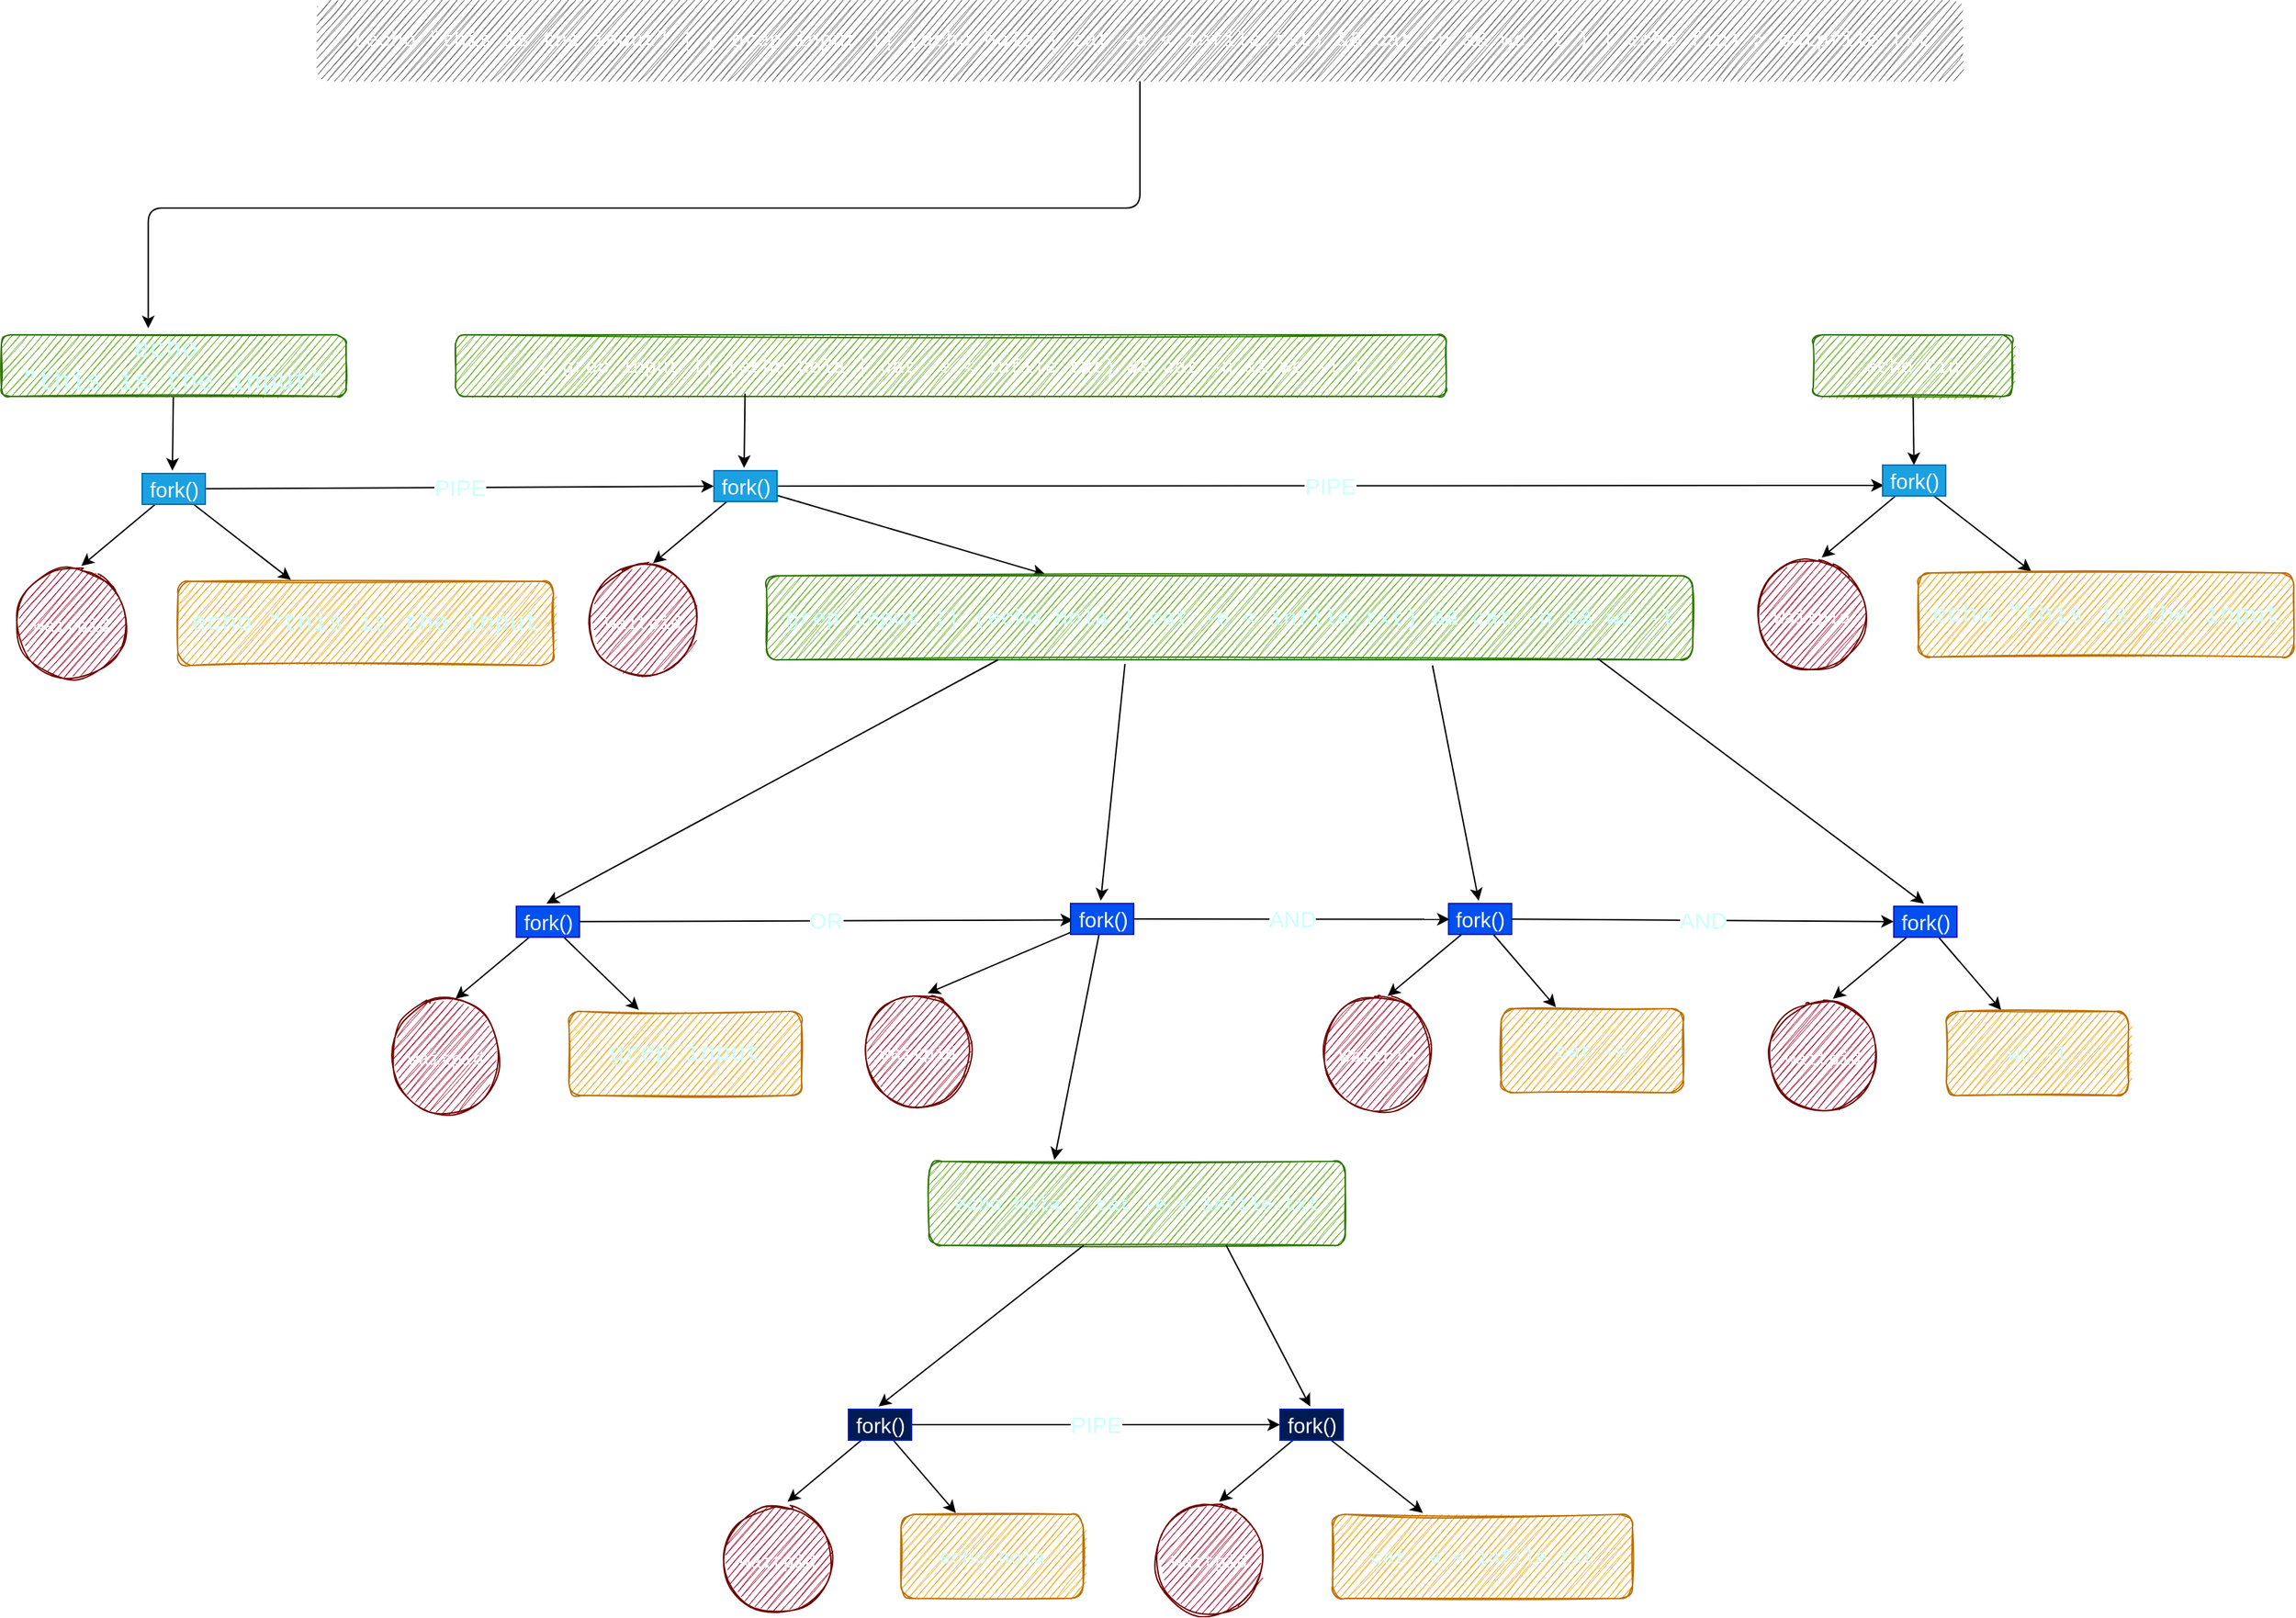 <mxfile>
    <diagram id="C5RBs43oDa-KdzZeNtuy" name="Page-1">
        <mxGraphModel dx="2337" dy="1569" grid="0" gridSize="10" guides="1" tooltips="1" connect="1" arrows="1" fold="1" page="0" pageScale="1" pageWidth="827" pageHeight="1169" math="0" shadow="0">
            <root>
                <mxCell id="WIyWlLk6GJQsqaUBKTNV-0"/>
                <mxCell id="WIyWlLk6GJQsqaUBKTNV-1" parent="WIyWlLk6GJQsqaUBKTNV-0"/>
                <mxCell id="105" style="edgeStyle=orthogonalEdgeStyle;html=1;fontSize=15;entryX=0.426;entryY=-0.104;entryDx=0;entryDy=0;entryPerimeter=0;" edge="1" parent="WIyWlLk6GJQsqaUBKTNV-1" source="q1tHA1bNDOKwL00INlb--0" target="17">
                    <mxGeometry relative="1" as="geometry">
                        <mxPoint x="-127" y="27" as="targetPoint"/>
                    </mxGeometry>
                </mxCell>
                <mxCell id="q1tHA1bNDOKwL00INlb--0" value="&lt;font style=&quot;font-size: 15px&quot;&gt;(echo &quot;this is the input&quot; | ( grep input || (echo hola | cat -e &amp;lt; infile.txt) &amp;amp;&amp;amp; cat -n &amp;amp;&amp;amp; wc -l ) | echo fin) &amp;gt; outpfile.txt&lt;/font&gt;" style="text;html=1;align=center;verticalAlign=middle;resizable=0;points=[];autosize=1;fillColor=#616161;strokeColor=none;fontColor=#FFFFFF;fontFamily=Courier New;fontSize=10;sketch=1;rounded=1;spacingTop=0;spacing=20;" parent="WIyWlLk6GJQsqaUBKTNV-1" vertex="1">
                    <mxGeometry x="-4" y="-2" width="1175" height="58" as="geometry"/>
                </mxCell>
                <mxCell id="q1tHA1bNDOKwL00INlb--3" value="&lt;font style=&quot;font-size: 13px&quot;&gt;Waitpid&lt;/font&gt;" style="ellipse;whiteSpace=wrap;html=1;aspect=fixed;strokeColor=#6F0000;fontFamily=Courier New;fontSize=20;fontColor=#ffffff;fillColor=#a20025;sketch=1;rounded=1;" parent="WIyWlLk6GJQsqaUBKTNV-1" vertex="1">
                    <mxGeometry x="-219" y="403" width="80" height="80" as="geometry"/>
                </mxCell>
                <mxCell id="31" style="edgeStyle=none;html=1;entryX=0.478;entryY=-0.091;entryDx=0;entryDy=0;entryPerimeter=0;fontSize=15;" parent="WIyWlLk6GJQsqaUBKTNV-1" source="17" target="27" edge="1">
                    <mxGeometry relative="1" as="geometry"/>
                </mxCell>
                <mxCell id="17" value="&lt;span style=&quot;font-size: 19px;&quot;&gt;echo&amp;nbsp;&lt;/span&gt;&lt;br style=&quot;font-size: 19px;&quot;&gt;&lt;span style=&quot;font-size: 19px;&quot;&gt;&quot;this is the input&quot;&lt;/span&gt;" style="rounded=1;whiteSpace=wrap;html=1;sketch=1;fontFamily=Courier New;fontSize=19;fontColor=#CCFFFF;strokeColor=#2D7600;fillColor=#60a917;" parent="WIyWlLk6GJQsqaUBKTNV-1" vertex="1">
                    <mxGeometry x="-229" y="237" width="246" height="44" as="geometry"/>
                </mxCell>
                <mxCell id="24" value="&lt;span style=&quot;color: rgb(255 , 255 , 255) ; font-size: 14px&quot;&gt;( grep input || (echo hola | cat -e &amp;lt; infile.txt) &amp;amp;&amp;amp; cat -n &amp;amp;&amp;amp; wc -l )&lt;/span&gt;" style="rounded=1;whiteSpace=wrap;html=1;sketch=1;fontFamily=Courier New;fontSize=19;fontColor=#CCFFFF;strokeColor=#2D7600;fillColor=#60a917;" parent="WIyWlLk6GJQsqaUBKTNV-1" vertex="1">
                    <mxGeometry x="95" y="237" width="707" height="44" as="geometry"/>
                </mxCell>
                <mxCell id="32" style="edgeStyle=none;html=1;entryX=0.588;entryY=-0.012;entryDx=0;entryDy=0;entryPerimeter=0;fontSize=15;" parent="WIyWlLk6GJQsqaUBKTNV-1" source="27" target="q1tHA1bNDOKwL00INlb--3" edge="1">
                    <mxGeometry relative="1" as="geometry"/>
                </mxCell>
                <mxCell id="33" style="edgeStyle=none;html=1;entryX=0.301;entryY=-0.017;entryDx=0;entryDy=0;entryPerimeter=0;fontSize=15;" parent="WIyWlLk6GJQsqaUBKTNV-1" source="27" target="30" edge="1">
                    <mxGeometry relative="1" as="geometry"/>
                </mxCell>
                <mxCell id="101" value="PIPE" style="edgeStyle=none;html=1;fontSize=16;fontColor=#CCFFFF;" parent="WIyWlLk6GJQsqaUBKTNV-1" source="27" target="38" edge="1">
                    <mxGeometry relative="1" as="geometry"/>
                </mxCell>
                <mxCell id="27" value="fork()" style="text;html=1;align=center;verticalAlign=middle;resizable=0;points=[];autosize=1;strokeColor=#006EAF;fillColor=#1ba1e2;fontSize=15;fontColor=#ffffff;" parent="WIyWlLk6GJQsqaUBKTNV-1" vertex="1">
                    <mxGeometry x="-128.5" y="336" width="45" height="22" as="geometry"/>
                </mxCell>
                <mxCell id="30" value="&lt;span style=&quot;color: rgb(204 , 255 , 255)&quot;&gt;echo &quot;this is the input&lt;/span&gt;" style="rounded=1;whiteSpace=wrap;html=1;sketch=1;fontFamily=Courier New;fontSize=18;fontColor=#000000;strokeColor=#BD7000;fillColor=#f0a30a;" parent="WIyWlLk6GJQsqaUBKTNV-1" vertex="1">
                    <mxGeometry x="-103" y="413" width="268" height="60" as="geometry"/>
                </mxCell>
                <mxCell id="34" value="&lt;font style=&quot;font-size: 13px&quot;&gt;Waitpid&lt;/font&gt;" style="ellipse;whiteSpace=wrap;html=1;aspect=fixed;strokeColor=#6F0000;fontFamily=Courier New;fontSize=20;fontColor=#ffffff;fillColor=#a20025;sketch=1;rounded=1;" parent="WIyWlLk6GJQsqaUBKTNV-1" vertex="1">
                    <mxGeometry x="189" y="401" width="80" height="80" as="geometry"/>
                </mxCell>
                <mxCell id="35" style="edgeStyle=none;html=1;entryX=0.478;entryY=-0.091;entryDx=0;entryDy=0;entryPerimeter=0;fontSize=15;" parent="WIyWlLk6GJQsqaUBKTNV-1" target="38" edge="1">
                    <mxGeometry relative="1" as="geometry">
                        <mxPoint x="301.71" y="279" as="sourcePoint"/>
                    </mxGeometry>
                </mxCell>
                <mxCell id="36" style="edgeStyle=none;html=1;entryX=0.588;entryY=-0.012;entryDx=0;entryDy=0;entryPerimeter=0;fontSize=15;" parent="WIyWlLk6GJQsqaUBKTNV-1" source="38" target="34" edge="1">
                    <mxGeometry relative="1" as="geometry"/>
                </mxCell>
                <mxCell id="37" style="edgeStyle=none;html=1;entryX=0.301;entryY=-0.017;entryDx=0;entryDy=0;entryPerimeter=0;fontSize=15;" parent="WIyWlLk6GJQsqaUBKTNV-1" source="38" target="39" edge="1">
                    <mxGeometry relative="1" as="geometry"/>
                </mxCell>
                <mxCell id="102" value="PIPE" style="edgeStyle=none;html=1;entryX=0.019;entryY=0.659;entryDx=0;entryDy=0;entryPerimeter=0;fontSize=16;fontColor=#CCFFFF;" parent="WIyWlLk6GJQsqaUBKTNV-1" source="38" target="98" edge="1">
                    <mxGeometry relative="1" as="geometry"/>
                </mxCell>
                <mxCell id="38" value="fork()" style="text;html=1;align=center;verticalAlign=middle;resizable=0;points=[];autosize=1;strokeColor=#006EAF;fillColor=#1ba1e2;fontSize=15;fontColor=#ffffff;" parent="WIyWlLk6GJQsqaUBKTNV-1" vertex="1">
                    <mxGeometry x="279.5" y="334" width="45" height="22" as="geometry"/>
                </mxCell>
                <mxCell id="39" value="&lt;span style=&quot;font-size: 14px&quot;&gt;&lt;font color=&quot;#ccffff&quot; style=&quot;font-size: 16px&quot;&gt;grep input || (echo hola | cat -e &amp;lt; infile.txt) &amp;amp;&amp;amp; cat -n &amp;amp;&amp;amp; wc -l&lt;/font&gt;&lt;/span&gt;" style="rounded=1;whiteSpace=wrap;html=1;sketch=1;fontFamily=Courier New;fontSize=18;fontColor=#ffffff;strokeColor=#2D7600;fillColor=#60a917;" parent="WIyWlLk6GJQsqaUBKTNV-1" vertex="1">
                    <mxGeometry x="317" y="409" width="661" height="60" as="geometry"/>
                </mxCell>
                <mxCell id="40" value="&lt;font style=&quot;font-size: 13px&quot;&gt;Waitpid&lt;/font&gt;" style="ellipse;whiteSpace=wrap;html=1;aspect=fixed;strokeColor=#6F0000;fontFamily=Courier New;fontSize=20;fontColor=#ffffff;fillColor=#a20025;sketch=1;rounded=1;" parent="WIyWlLk6GJQsqaUBKTNV-1" vertex="1">
                    <mxGeometry x="48" y="712" width="80" height="80" as="geometry"/>
                </mxCell>
                <mxCell id="41" style="edgeStyle=none;html=1;entryX=0.478;entryY=-0.091;entryDx=0;entryDy=0;entryPerimeter=0;fontSize=15;exitX=0.25;exitY=1;exitDx=0;exitDy=0;" parent="WIyWlLk6GJQsqaUBKTNV-1" source="39" target="44" edge="1">
                    <mxGeometry relative="1" as="geometry">
                        <mxPoint x="264.71" y="529" as="sourcePoint"/>
                    </mxGeometry>
                </mxCell>
                <mxCell id="42" style="edgeStyle=none;html=1;entryX=0.588;entryY=-0.012;entryDx=0;entryDy=0;entryPerimeter=0;fontSize=15;" parent="WIyWlLk6GJQsqaUBKTNV-1" source="44" target="40" edge="1">
                    <mxGeometry relative="1" as="geometry"/>
                </mxCell>
                <mxCell id="43" style="edgeStyle=none;html=1;entryX=0.301;entryY=-0.017;entryDx=0;entryDy=0;entryPerimeter=0;fontSize=15;" parent="WIyWlLk6GJQsqaUBKTNV-1" source="44" target="45" edge="1">
                    <mxGeometry relative="1" as="geometry"/>
                </mxCell>
                <mxCell id="89" value="OR" style="edgeStyle=none;html=1;entryX=0.042;entryY=0.534;entryDx=0;entryDy=0;entryPerimeter=0;fontSize=16;fontColor=#CCFFFF;" parent="WIyWlLk6GJQsqaUBKTNV-1" source="44" target="53" edge="1">
                    <mxGeometry relative="1" as="geometry"/>
                </mxCell>
                <mxCell id="44" value="fork()" style="text;html=1;align=center;verticalAlign=middle;resizable=0;points=[];autosize=1;strokeColor=#001DBC;fillColor=#0050ef;fontSize=15;fontColor=#ffffff;" parent="WIyWlLk6GJQsqaUBKTNV-1" vertex="1">
                    <mxGeometry x="138.5" y="645" width="45" height="22" as="geometry"/>
                </mxCell>
                <mxCell id="45" value="&lt;font color=&quot;#ccffff&quot;&gt;grep input&lt;/font&gt;" style="rounded=1;whiteSpace=wrap;html=1;sketch=1;fontFamily=Courier New;fontSize=18;fontColor=#000000;strokeColor=#BD7000;fillColor=#f0a30a;" parent="WIyWlLk6GJQsqaUBKTNV-1" vertex="1">
                    <mxGeometry x="176" y="720" width="166" height="60" as="geometry"/>
                </mxCell>
                <mxCell id="49" value="&lt;font style=&quot;font-size: 13px&quot;&gt;Waitpid&lt;/font&gt;" style="ellipse;whiteSpace=wrap;html=1;aspect=fixed;strokeColor=#6F0000;fontFamily=Courier New;fontSize=20;fontColor=#ffffff;fillColor=#a20025;sketch=1;rounded=1;" parent="WIyWlLk6GJQsqaUBKTNV-1" vertex="1">
                    <mxGeometry x="385" y="708" width="80" height="80" as="geometry"/>
                </mxCell>
                <mxCell id="50" style="edgeStyle=none;html=1;entryX=0.478;entryY=-0.091;entryDx=0;entryDy=0;entryPerimeter=0;fontSize=15;exitX=0.387;exitY=1.05;exitDx=0;exitDy=0;exitPerimeter=0;" parent="WIyWlLk6GJQsqaUBKTNV-1" source="39" target="53" edge="1">
                    <mxGeometry relative="1" as="geometry">
                        <mxPoint x="488" y="467" as="sourcePoint"/>
                    </mxGeometry>
                </mxCell>
                <mxCell id="51" style="edgeStyle=none;html=1;entryX=0.588;entryY=-0.012;entryDx=0;entryDy=0;entryPerimeter=0;fontSize=15;" parent="WIyWlLk6GJQsqaUBKTNV-1" source="53" target="49" edge="1">
                    <mxGeometry relative="1" as="geometry"/>
                </mxCell>
                <mxCell id="52" style="edgeStyle=none;html=1;entryX=0.301;entryY=-0.017;entryDx=0;entryDy=0;entryPerimeter=0;fontSize=15;" parent="WIyWlLk6GJQsqaUBKTNV-1" source="53" target="54" edge="1">
                    <mxGeometry relative="1" as="geometry"/>
                </mxCell>
                <mxCell id="90" value="AND" style="edgeStyle=none;html=1;entryX=0.019;entryY=0.511;entryDx=0;entryDy=0;entryPerimeter=0;fontSize=16;fontColor=#CCFFFF;" parent="WIyWlLk6GJQsqaUBKTNV-1" source="53" target="59" edge="1">
                    <mxGeometry relative="1" as="geometry"/>
                </mxCell>
                <mxCell id="53" value="fork()" style="text;html=1;align=center;verticalAlign=middle;resizable=0;points=[];autosize=1;strokeColor=#001DBC;fillColor=#0050ef;fontSize=15;fontColor=#ffffff;" parent="WIyWlLk6GJQsqaUBKTNV-1" vertex="1">
                    <mxGeometry x="534" y="643" width="45" height="22" as="geometry"/>
                </mxCell>
                <mxCell id="54" value="&lt;span style=&quot;color: rgb(204 , 255 , 255) ; font-size: 14px&quot;&gt;echo hola | cat -e &amp;lt; infile.txt&lt;/span&gt;" style="rounded=1;whiteSpace=wrap;html=1;sketch=1;fontFamily=Courier New;fontSize=18;fontColor=#ffffff;strokeColor=#2D7600;fillColor=#60a917;" parent="WIyWlLk6GJQsqaUBKTNV-1" vertex="1">
                    <mxGeometry x="433" y="827" width="297" height="60" as="geometry"/>
                </mxCell>
                <mxCell id="55" value="&lt;font style=&quot;font-size: 13px&quot;&gt;Waitpid&lt;/font&gt;" style="ellipse;whiteSpace=wrap;html=1;aspect=fixed;strokeColor=#6F0000;fontFamily=Courier New;fontSize=20;fontColor=#ffffff;fillColor=#a20025;sketch=1;rounded=1;" parent="WIyWlLk6GJQsqaUBKTNV-1" vertex="1">
                    <mxGeometry x="713.25" y="710" width="80" height="80" as="geometry"/>
                </mxCell>
                <mxCell id="56" style="edgeStyle=none;html=1;entryX=0.478;entryY=-0.091;entryDx=0;entryDy=0;entryPerimeter=0;fontSize=15;exitX=0.719;exitY=1.067;exitDx=0;exitDy=0;exitPerimeter=0;" parent="WIyWlLk6GJQsqaUBKTNV-1" source="39" target="59" edge="1">
                    <mxGeometry relative="1" as="geometry">
                        <mxPoint x="690" y="469" as="sourcePoint"/>
                    </mxGeometry>
                </mxCell>
                <mxCell id="57" style="edgeStyle=none;html=1;entryX=0.588;entryY=-0.012;entryDx=0;entryDy=0;entryPerimeter=0;fontSize=15;" parent="WIyWlLk6GJQsqaUBKTNV-1" source="59" target="55" edge="1">
                    <mxGeometry relative="1" as="geometry"/>
                </mxCell>
                <mxCell id="58" style="edgeStyle=none;html=1;entryX=0.301;entryY=-0.017;entryDx=0;entryDy=0;entryPerimeter=0;fontSize=15;" parent="WIyWlLk6GJQsqaUBKTNV-1" source="59" target="60" edge="1">
                    <mxGeometry relative="1" as="geometry"/>
                </mxCell>
                <mxCell id="91" value="AND" style="edgeStyle=none;html=1;fontSize=16;fontColor=#CCFFFF;" parent="WIyWlLk6GJQsqaUBKTNV-1" source="59" target="66" edge="1">
                    <mxGeometry relative="1" as="geometry"/>
                </mxCell>
                <mxCell id="59" value="fork()" style="text;html=1;align=center;verticalAlign=middle;resizable=0;points=[];autosize=1;strokeColor=#001DBC;fillColor=#0050ef;fontSize=15;fontColor=#ffffff;" parent="WIyWlLk6GJQsqaUBKTNV-1" vertex="1">
                    <mxGeometry x="803.75" y="643" width="45" height="22" as="geometry"/>
                </mxCell>
                <mxCell id="60" value="&lt;span style=&quot;color: rgb(204 , 255 , 255) ; font-size: 14px&quot;&gt;cat -n&lt;/span&gt;" style="rounded=1;whiteSpace=wrap;html=1;sketch=1;fontFamily=Courier New;fontSize=18;fontColor=#000000;strokeColor=#BD7000;fillColor=#f0a30a;" parent="WIyWlLk6GJQsqaUBKTNV-1" vertex="1">
                    <mxGeometry x="841.25" y="718" width="130" height="60" as="geometry"/>
                </mxCell>
                <mxCell id="62" value="&lt;font style=&quot;font-size: 13px&quot;&gt;Waitpid&lt;/font&gt;" style="ellipse;whiteSpace=wrap;html=1;aspect=fixed;strokeColor=#6F0000;fontFamily=Courier New;fontSize=20;fontColor=#ffffff;fillColor=#a20025;sketch=1;rounded=1;" parent="WIyWlLk6GJQsqaUBKTNV-1" vertex="1">
                    <mxGeometry x="1031" y="712" width="80" height="80" as="geometry"/>
                </mxCell>
                <mxCell id="63" style="edgeStyle=none;html=1;entryX=0.478;entryY=-0.091;entryDx=0;entryDy=0;entryPerimeter=0;fontSize=15;exitX=0.897;exitY=0.983;exitDx=0;exitDy=0;exitPerimeter=0;" parent="WIyWlLk6GJQsqaUBKTNV-1" source="39" target="66" edge="1">
                    <mxGeometry relative="1" as="geometry">
                        <mxPoint x="994" y="543" as="sourcePoint"/>
                    </mxGeometry>
                </mxCell>
                <mxCell id="64" style="edgeStyle=none;html=1;entryX=0.588;entryY=-0.012;entryDx=0;entryDy=0;entryPerimeter=0;fontSize=15;" parent="WIyWlLk6GJQsqaUBKTNV-1" source="66" target="62" edge="1">
                    <mxGeometry relative="1" as="geometry"/>
                </mxCell>
                <mxCell id="65" style="edgeStyle=none;html=1;entryX=0.301;entryY=-0.017;entryDx=0;entryDy=0;entryPerimeter=0;fontSize=15;" parent="WIyWlLk6GJQsqaUBKTNV-1" source="66" target="67" edge="1">
                    <mxGeometry relative="1" as="geometry"/>
                </mxCell>
                <mxCell id="66" value="fork()" style="text;html=1;align=center;verticalAlign=middle;resizable=0;points=[];autosize=1;strokeColor=#001DBC;fillColor=#0050ef;fontSize=15;fontColor=#ffffff;" parent="WIyWlLk6GJQsqaUBKTNV-1" vertex="1">
                    <mxGeometry x="1121.5" y="645" width="45" height="22" as="geometry"/>
                </mxCell>
                <mxCell id="67" value="&lt;span style=&quot;color: rgb(204 , 255 , 255) ; font-size: 14px&quot;&gt;wc -l&lt;/span&gt;" style="rounded=1;whiteSpace=wrap;html=1;sketch=1;fontFamily=Courier New;fontSize=18;fontColor=#000000;strokeColor=#BD7000;fillColor=#f0a30a;" parent="WIyWlLk6GJQsqaUBKTNV-1" vertex="1">
                    <mxGeometry x="1159" y="720" width="130" height="60" as="geometry"/>
                </mxCell>
                <mxCell id="73" value="&lt;font style=&quot;font-size: 13px&quot;&gt;Waitpid&lt;/font&gt;" style="ellipse;whiteSpace=wrap;html=1;aspect=fixed;strokeColor=#6F0000;fontFamily=Courier New;fontSize=20;fontColor=#ffffff;fillColor=#a20025;sketch=1;rounded=1;" parent="WIyWlLk6GJQsqaUBKTNV-1" vertex="1">
                    <mxGeometry x="285" y="1071.02" width="80" height="80" as="geometry"/>
                </mxCell>
                <mxCell id="74" style="edgeStyle=none;html=1;entryX=0.478;entryY=-0.091;entryDx=0;entryDy=0;entryPerimeter=0;fontSize=15;" parent="WIyWlLk6GJQsqaUBKTNV-1" source="54" target="77" edge="1">
                    <mxGeometry relative="1" as="geometry">
                        <mxPoint x="490.25" y="790" as="sourcePoint"/>
                    </mxGeometry>
                </mxCell>
                <mxCell id="75" style="edgeStyle=none;html=1;entryX=0.588;entryY=-0.012;entryDx=0;entryDy=0;entryPerimeter=0;fontSize=15;" parent="WIyWlLk6GJQsqaUBKTNV-1" source="77" target="73" edge="1">
                    <mxGeometry relative="1" as="geometry"/>
                </mxCell>
                <mxCell id="76" style="edgeStyle=none;html=1;entryX=0.301;entryY=-0.017;entryDx=0;entryDy=0;entryPerimeter=0;fontSize=15;" parent="WIyWlLk6GJQsqaUBKTNV-1" source="77" target="78" edge="1">
                    <mxGeometry relative="1" as="geometry"/>
                </mxCell>
                <mxCell id="92" value="PIPE" style="edgeStyle=none;html=1;fontSize=16;fontColor=#CCFFFF;" parent="WIyWlLk6GJQsqaUBKTNV-1" source="77" target="83" edge="1">
                    <mxGeometry relative="1" as="geometry"/>
                </mxCell>
                <mxCell id="77" value="fork()" style="text;html=1;align=center;verticalAlign=middle;resizable=0;points=[];autosize=1;strokeColor=#001DBC;fillColor=#001B52;fontSize=15;fontColor=#ffffff;" parent="WIyWlLk6GJQsqaUBKTNV-1" vertex="1">
                    <mxGeometry x="375.5" y="1004.02" width="45" height="22" as="geometry"/>
                </mxCell>
                <mxCell id="78" value="&lt;span style=&quot;color: rgb(204 , 255 , 255) ; font-size: 14px&quot;&gt;echo hola&lt;/span&gt;" style="rounded=1;whiteSpace=wrap;html=1;sketch=1;fontFamily=Courier New;fontSize=18;fontColor=#000000;strokeColor=#BD7000;fillColor=#f0a30a;" parent="WIyWlLk6GJQsqaUBKTNV-1" vertex="1">
                    <mxGeometry x="413" y="1079.02" width="130" height="60" as="geometry"/>
                </mxCell>
                <mxCell id="79" value="&lt;font style=&quot;font-size: 13px&quot;&gt;Waitpid&lt;/font&gt;" style="ellipse;whiteSpace=wrap;html=1;aspect=fixed;strokeColor=#6F0000;fontFamily=Courier New;fontSize=20;fontColor=#ffffff;fillColor=#a20025;sketch=1;rounded=1;" parent="WIyWlLk6GJQsqaUBKTNV-1" vertex="1">
                    <mxGeometry x="593" y="1071.02" width="80" height="80" as="geometry"/>
                </mxCell>
                <mxCell id="80" style="edgeStyle=none;html=1;entryX=0.478;entryY=-0.091;entryDx=0;entryDy=0;entryPerimeter=0;fontSize=15;exitX=0.714;exitY=1;exitDx=0;exitDy=0;exitPerimeter=0;" parent="WIyWlLk6GJQsqaUBKTNV-1" source="54" target="83" edge="1">
                    <mxGeometry relative="1" as="geometry">
                        <mxPoint x="849.285" y="897" as="sourcePoint"/>
                    </mxGeometry>
                </mxCell>
                <mxCell id="81" style="edgeStyle=none;html=1;entryX=0.588;entryY=-0.012;entryDx=0;entryDy=0;entryPerimeter=0;fontSize=15;" parent="WIyWlLk6GJQsqaUBKTNV-1" source="83" target="79" edge="1">
                    <mxGeometry relative="1" as="geometry"/>
                </mxCell>
                <mxCell id="82" style="edgeStyle=none;html=1;entryX=0.301;entryY=-0.017;entryDx=0;entryDy=0;entryPerimeter=0;fontSize=15;" parent="WIyWlLk6GJQsqaUBKTNV-1" source="83" target="84" edge="1">
                    <mxGeometry relative="1" as="geometry"/>
                </mxCell>
                <mxCell id="83" value="fork()" style="text;html=1;align=center;verticalAlign=middle;resizable=0;points=[];autosize=1;strokeColor=#001DBC;fillColor=#001B52;fontSize=15;fontColor=#ffffff;" parent="WIyWlLk6GJQsqaUBKTNV-1" vertex="1">
                    <mxGeometry x="683.5" y="1004.02" width="45" height="22" as="geometry"/>
                </mxCell>
                <mxCell id="84" value="&lt;span style=&quot;color: rgb(204 , 255 , 255) ; font-size: 14px&quot;&gt;cat -e &amp;lt; infile.txt&lt;/span&gt;" style="rounded=1;whiteSpace=wrap;html=1;sketch=1;fontFamily=Courier New;fontSize=18;fontColor=#000000;strokeColor=#BD7000;fillColor=#f0a30a;" parent="WIyWlLk6GJQsqaUBKTNV-1" vertex="1">
                    <mxGeometry x="721" y="1079.02" width="214" height="60" as="geometry"/>
                </mxCell>
                <mxCell id="100" value="" style="edgeStyle=none;html=1;fontSize=16;fontColor=#CCFFFF;" parent="WIyWlLk6GJQsqaUBKTNV-1" source="85" target="98" edge="1">
                    <mxGeometry relative="1" as="geometry"/>
                </mxCell>
                <mxCell id="85" value="&lt;span style=&quot;color: rgb(255 , 255 , 255) ; font-size: 14px&quot;&gt;echo fin&lt;/span&gt;" style="rounded=1;whiteSpace=wrap;html=1;sketch=1;fontFamily=Courier New;fontSize=19;fontColor=#CCFFFF;strokeColor=#2D7600;fillColor=#60a917;" parent="WIyWlLk6GJQsqaUBKTNV-1" vertex="1">
                    <mxGeometry x="1064" y="237" width="142" height="44" as="geometry"/>
                </mxCell>
                <mxCell id="94" value="&lt;font style=&quot;font-size: 13px&quot;&gt;Waitpid&lt;/font&gt;" style="ellipse;whiteSpace=wrap;html=1;aspect=fixed;strokeColor=#6F0000;fontFamily=Courier New;fontSize=20;fontColor=#ffffff;fillColor=#a20025;sketch=1;rounded=1;" parent="WIyWlLk6GJQsqaUBKTNV-1" vertex="1">
                    <mxGeometry x="1023" y="397" width="80" height="80" as="geometry"/>
                </mxCell>
                <mxCell id="96" style="edgeStyle=none;html=1;entryX=0.588;entryY=-0.012;entryDx=0;entryDy=0;entryPerimeter=0;fontSize=15;" parent="WIyWlLk6GJQsqaUBKTNV-1" source="98" target="94" edge="1">
                    <mxGeometry relative="1" as="geometry"/>
                </mxCell>
                <mxCell id="97" style="edgeStyle=none;html=1;entryX=0.301;entryY=-0.017;entryDx=0;entryDy=0;entryPerimeter=0;fontSize=15;" parent="WIyWlLk6GJQsqaUBKTNV-1" source="98" target="99" edge="1">
                    <mxGeometry relative="1" as="geometry"/>
                </mxCell>
                <mxCell id="98" value="fork()" style="text;html=1;align=center;verticalAlign=middle;resizable=0;points=[];autosize=1;strokeColor=#006EAF;fillColor=#1ba1e2;fontSize=15;fontColor=#ffffff;" parent="WIyWlLk6GJQsqaUBKTNV-1" vertex="1">
                    <mxGeometry x="1113.5" y="330" width="45" height="22" as="geometry"/>
                </mxCell>
                <mxCell id="99" value="&lt;span style=&quot;color: rgb(204 , 255 , 255)&quot;&gt;echo &quot;this is the input&lt;/span&gt;" style="rounded=1;whiteSpace=wrap;html=1;sketch=1;fontFamily=Courier New;fontSize=18;fontColor=#000000;strokeColor=#BD7000;fillColor=#f0a30a;" parent="WIyWlLk6GJQsqaUBKTNV-1" vertex="1">
                    <mxGeometry x="1139" y="407" width="268" height="60" as="geometry"/>
                </mxCell>
            </root>
        </mxGraphModel>
    </diagram>
</mxfile>
